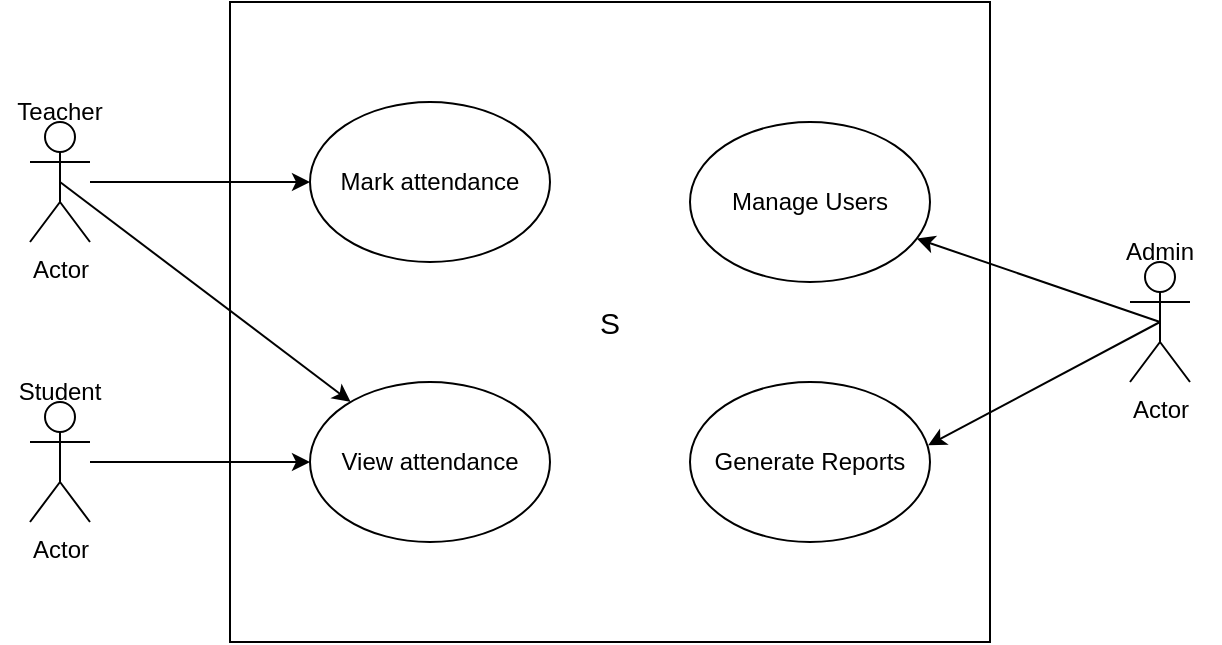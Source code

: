 <mxfile version="24.7.6">
  <diagram name="Page-1" id="_fCcqS8MBgnHIvKq2QEC">
    <mxGraphModel dx="1140" dy="708" grid="1" gridSize="10" guides="1" tooltips="1" connect="1" arrows="1" fold="1" page="1" pageScale="1" pageWidth="850" pageHeight="1100" math="0" shadow="0">
      <root>
        <mxCell id="0" />
        <mxCell id="1" parent="0" />
        <mxCell id="aoAps44fISgYLeYxt4si-1" value="Actor" style="shape=umlActor;verticalLabelPosition=bottom;verticalAlign=top;html=1;outlineConnect=0;" parent="1" vertex="1">
          <mxGeometry x="610" y="210" width="30" height="60" as="geometry" />
        </mxCell>
        <mxCell id="aoAps44fISgYLeYxt4si-2" value="Manage Users" style="ellipse;whiteSpace=wrap;html=1;" parent="1" vertex="1">
          <mxGeometry x="390" y="140" width="120" height="80" as="geometry" />
        </mxCell>
        <mxCell id="aoAps44fISgYLeYxt4si-3" value="Generate Reports" style="ellipse;whiteSpace=wrap;html=1;" parent="1" vertex="1">
          <mxGeometry x="390" y="270" width="120" height="80" as="geometry" />
        </mxCell>
        <mxCell id="aoAps44fISgYLeYxt4si-7" value="" style="endArrow=classic;html=1;rounded=0;exitX=0.5;exitY=0.5;exitDx=0;exitDy=0;exitPerimeter=0;" parent="1" source="aoAps44fISgYLeYxt4si-1" target="aoAps44fISgYLeYxt4si-2" edge="1">
          <mxGeometry width="50" height="50" relative="1" as="geometry">
            <mxPoint x="380" y="250" as="sourcePoint" />
            <mxPoint x="430" y="200" as="targetPoint" />
          </mxGeometry>
        </mxCell>
        <mxCell id="aoAps44fISgYLeYxt4si-8" value="" style="endArrow=classic;html=1;rounded=0;exitX=0.5;exitY=0.5;exitDx=0;exitDy=0;exitPerimeter=0;entryX=0.992;entryY=0.396;entryDx=0;entryDy=0;entryPerimeter=0;" parent="1" source="aoAps44fISgYLeYxt4si-1" target="aoAps44fISgYLeYxt4si-3" edge="1">
          <mxGeometry width="50" height="50" relative="1" as="geometry">
            <mxPoint x="380" y="250" as="sourcePoint" />
            <mxPoint x="430" y="200" as="targetPoint" />
          </mxGeometry>
        </mxCell>
        <mxCell id="aoAps44fISgYLeYxt4si-15" value="" style="edgeStyle=orthogonalEdgeStyle;rounded=0;orthogonalLoop=1;jettySize=auto;html=1;" parent="1" source="aoAps44fISgYLeYxt4si-9" target="aoAps44fISgYLeYxt4si-11" edge="1">
          <mxGeometry relative="1" as="geometry" />
        </mxCell>
        <mxCell id="aoAps44fISgYLeYxt4si-9" value="Actor" style="shape=umlActor;verticalLabelPosition=bottom;verticalAlign=top;html=1;outlineConnect=0;" parent="1" vertex="1">
          <mxGeometry x="60" y="140" width="30" height="60" as="geometry" />
        </mxCell>
        <mxCell id="aoAps44fISgYLeYxt4si-17" value="" style="edgeStyle=orthogonalEdgeStyle;rounded=0;orthogonalLoop=1;jettySize=auto;html=1;" parent="1" source="aoAps44fISgYLeYxt4si-10" target="aoAps44fISgYLeYxt4si-12" edge="1">
          <mxGeometry relative="1" as="geometry" />
        </mxCell>
        <mxCell id="aoAps44fISgYLeYxt4si-10" value="Actor" style="shape=umlActor;verticalLabelPosition=bottom;verticalAlign=top;html=1;outlineConnect=0;" parent="1" vertex="1">
          <mxGeometry x="60" y="280" width="30" height="60" as="geometry" />
        </mxCell>
        <mxCell id="aoAps44fISgYLeYxt4si-11" value="Mark attendance" style="ellipse;whiteSpace=wrap;html=1;" parent="1" vertex="1">
          <mxGeometry x="200" y="130" width="120" height="80" as="geometry" />
        </mxCell>
        <mxCell id="aoAps44fISgYLeYxt4si-12" value="View attendance" style="ellipse;whiteSpace=wrap;html=1;" parent="1" vertex="1">
          <mxGeometry x="200" y="270" width="120" height="80" as="geometry" />
        </mxCell>
        <mxCell id="aoAps44fISgYLeYxt4si-16" value="" style="endArrow=classic;html=1;rounded=0;exitX=0.5;exitY=0.5;exitDx=0;exitDy=0;exitPerimeter=0;" parent="1" source="aoAps44fISgYLeYxt4si-9" target="aoAps44fISgYLeYxt4si-12" edge="1">
          <mxGeometry width="50" height="50" relative="1" as="geometry">
            <mxPoint x="380" y="250" as="sourcePoint" />
            <mxPoint x="430" y="200" as="targetPoint" />
          </mxGeometry>
        </mxCell>
        <mxCell id="aoAps44fISgYLeYxt4si-23" value="Admin" style="text;html=1;align=center;verticalAlign=middle;whiteSpace=wrap;rounded=0;" parent="1" vertex="1">
          <mxGeometry x="595" y="190" width="60" height="30" as="geometry" />
        </mxCell>
        <mxCell id="aoAps44fISgYLeYxt4si-24" value="Teacher" style="text;html=1;align=center;verticalAlign=middle;whiteSpace=wrap;rounded=0;" parent="1" vertex="1">
          <mxGeometry x="45" y="120" width="60" height="30" as="geometry" />
        </mxCell>
        <mxCell id="aoAps44fISgYLeYxt4si-25" value="Student" style="text;html=1;align=center;verticalAlign=middle;whiteSpace=wrap;rounded=0;" parent="1" vertex="1">
          <mxGeometry x="45" y="260" width="60" height="30" as="geometry" />
        </mxCell>
        <mxCell id="8SEJBhKBo2SYL3Coh5ED-1" value="&lt;font style=&quot;font-size: 15px;&quot;&gt;S&lt;/font&gt;" style="rounded=0;whiteSpace=wrap;html=1;fillColor=none;" vertex="1" parent="1">
          <mxGeometry x="160" y="80" width="380" height="320" as="geometry" />
        </mxCell>
      </root>
    </mxGraphModel>
  </diagram>
</mxfile>
